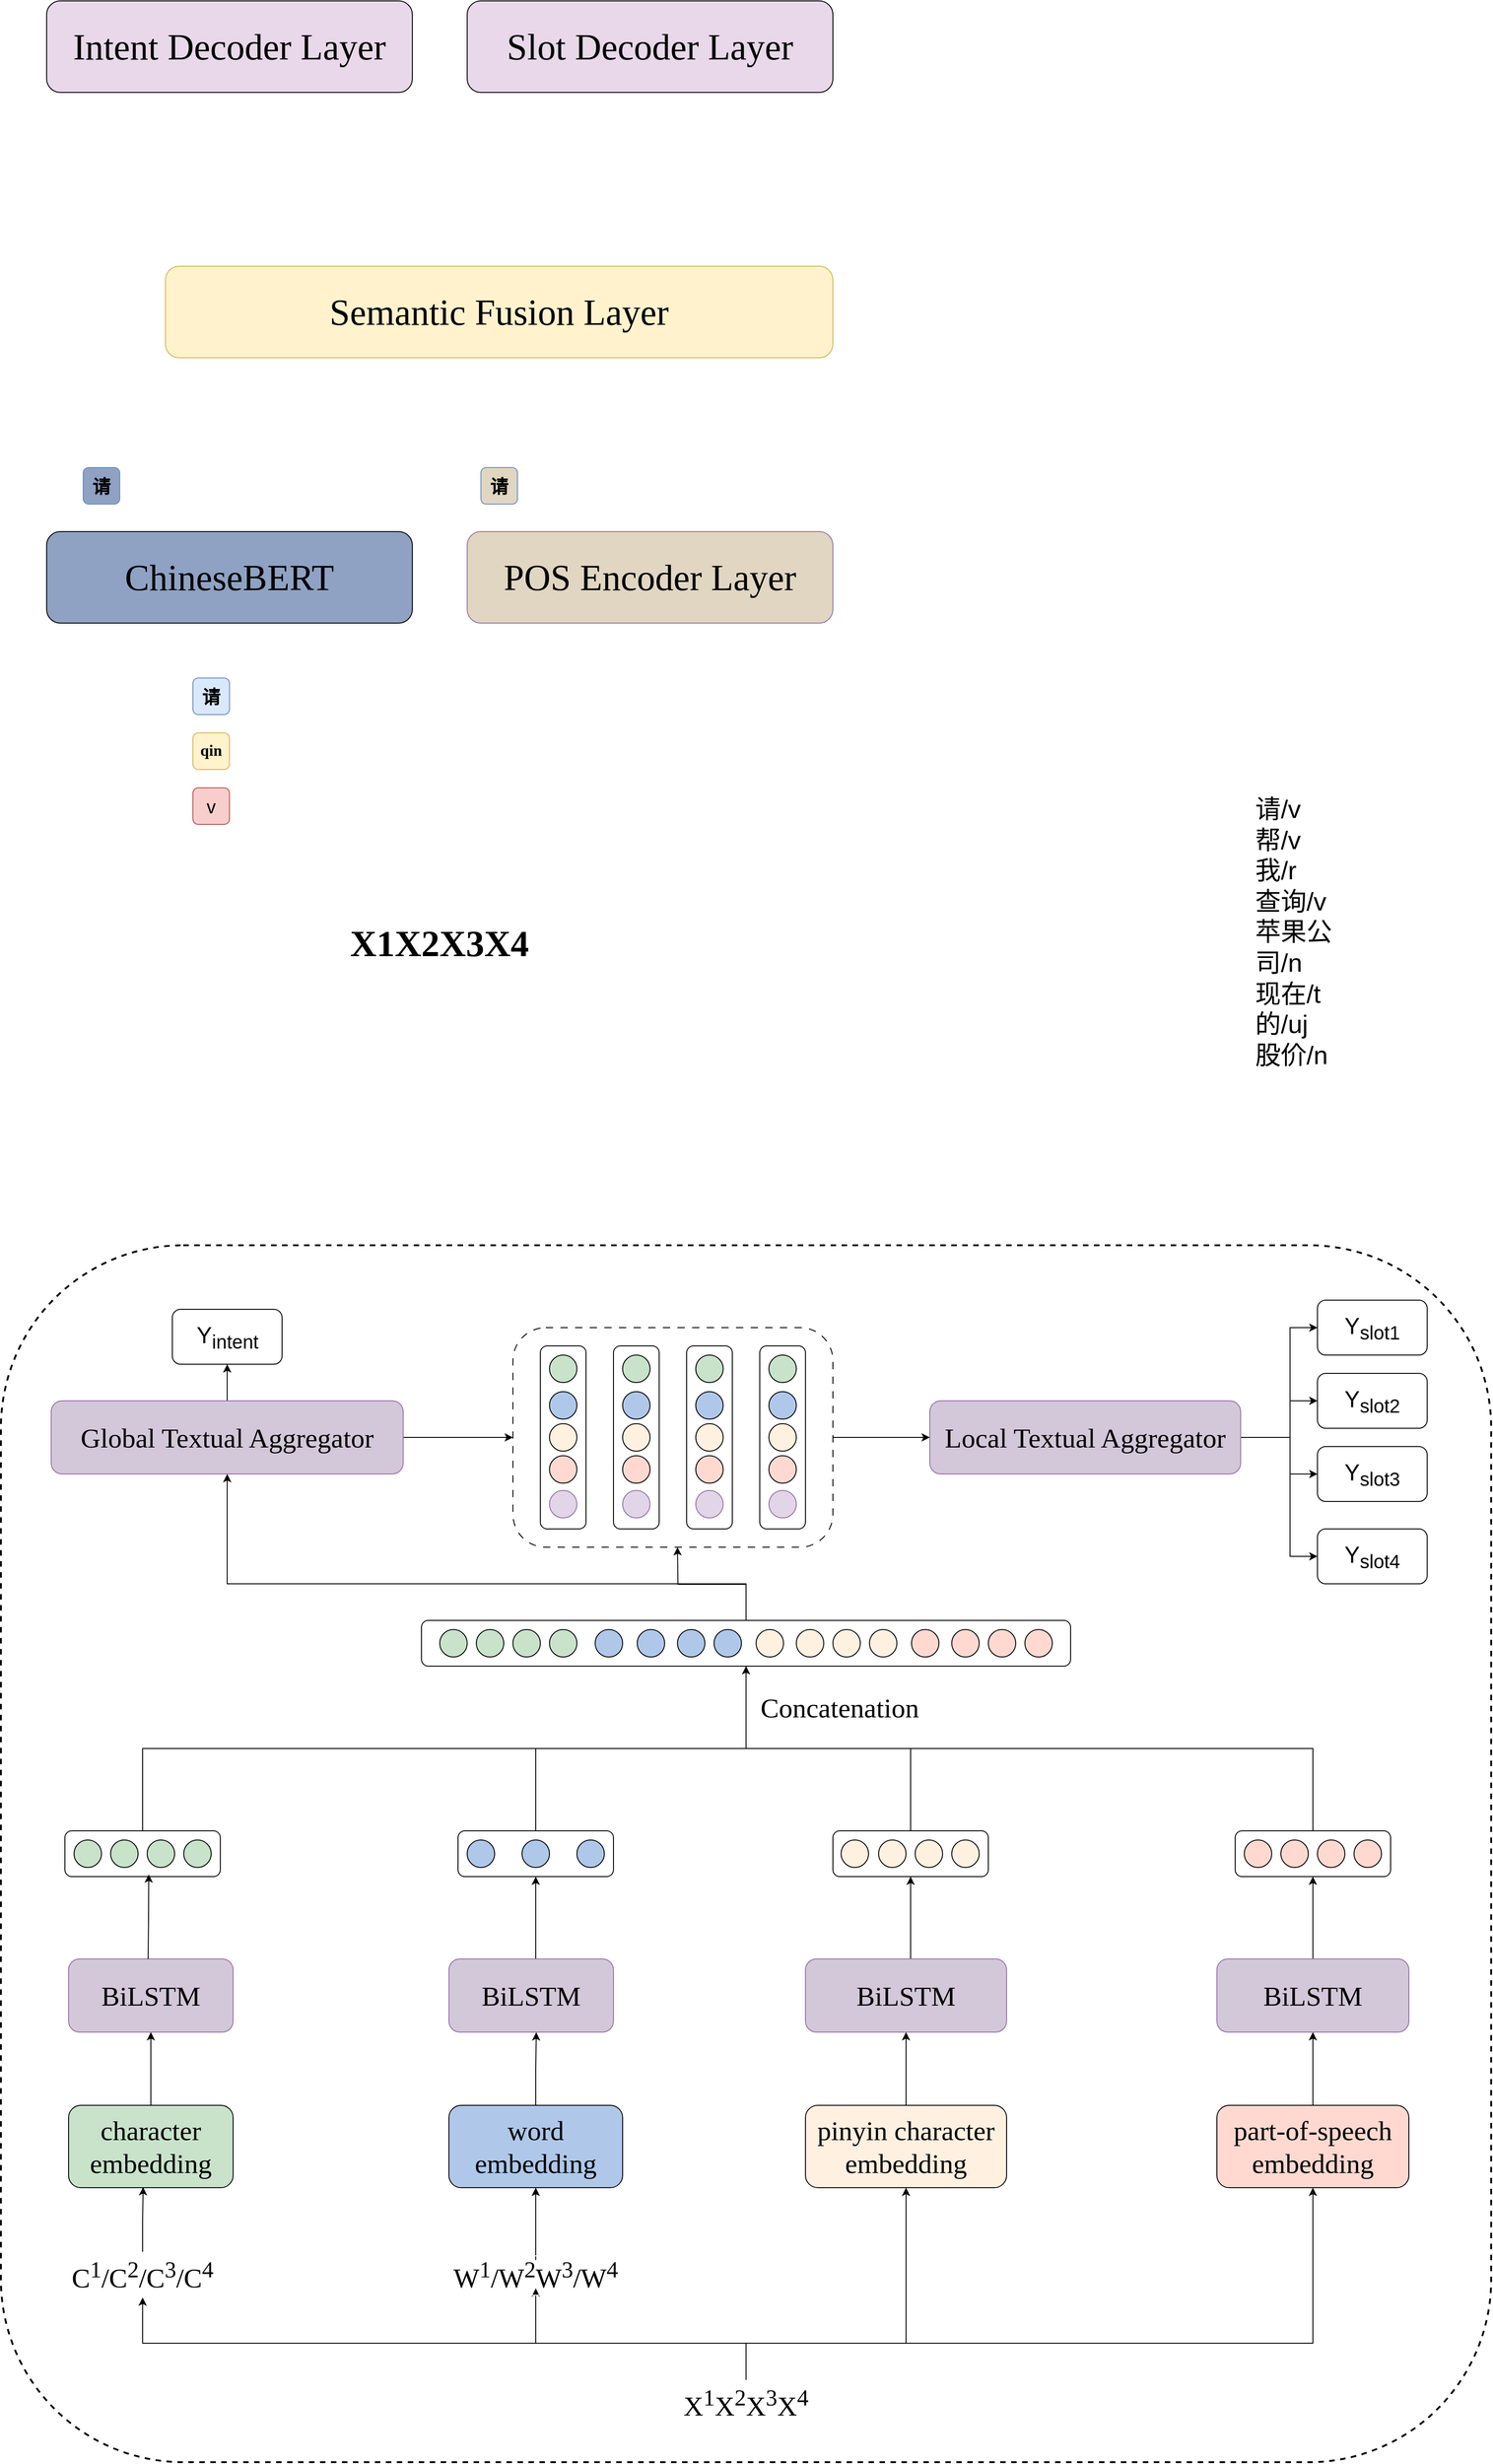 <mxfile version="24.7.10">
  <diagram name="第 1 页" id="et_9dHBUsUs_2zMKxzBQ">
    <mxGraphModel dx="3434" dy="1356" grid="1" gridSize="10" guides="1" tooltips="1" connect="1" arrows="1" fold="1" page="1" pageScale="1" pageWidth="827" pageHeight="1169" math="0" shadow="0">
      <root>
        <mxCell id="0" />
        <mxCell id="1" parent="0" />
        <mxCell id="p3LiCyYIhPTqzkSWPBXI-1" value="&lt;font style=&quot;font-size: 40px;&quot; face=&quot;Times New Roman&quot;&gt;ChineseBERT&lt;/font&gt;" style="rounded=1;whiteSpace=wrap;html=1;fillColor=#8FA2C3;strokeColor=default;gradientColor=none;" parent="1" vertex="1">
          <mxGeometry y="790" width="400" height="100" as="geometry" />
        </mxCell>
        <mxCell id="b2E3thXhPP_fgpnL_Cfy-1" value="X1X2X3X4" style="text;whiteSpace=wrap;fontFamily=等线;fontSize=40;fontStyle=1" vertex="1" parent="1">
          <mxGeometry x="330" y="1210" width="200" height="40" as="geometry" />
        </mxCell>
        <mxCell id="b2E3thXhPP_fgpnL_Cfy-3" value="&lt;font style=&quot;font-size: 40px;&quot; face=&quot;Times New Roman&quot;&gt;POS Encoder Layer&lt;/font&gt;" style="rounded=1;whiteSpace=wrap;html=1;fillColor=#E0D6C2;strokeColor=#9673a6;container=0;" vertex="1" parent="1">
          <mxGeometry x="460" y="790" width="400" height="100" as="geometry" />
        </mxCell>
        <mxCell id="b2E3thXhPP_fgpnL_Cfy-7" value="请/v&#xa;帮/v&#xa;我/r&#xa;查询/v&#xa;苹果公司/n&#xa;现在/t&#xa;的/uj&#xa;股价/n" style="text;whiteSpace=wrap;fontSize=28;" vertex="1" parent="1">
          <mxGeometry x="1320" y="1070" width="90" height="140" as="geometry" />
        </mxCell>
        <mxCell id="b2E3thXhPP_fgpnL_Cfy-9" value="&lt;font style=&quot;font-size: 40px;&quot; face=&quot;Times New Roman&quot;&gt;Semantic Fusion Layer&lt;/font&gt;" style="rounded=1;whiteSpace=wrap;html=1;fillColor=#fff2cc;strokeColor=#d6b656;" vertex="1" parent="1">
          <mxGeometry x="130" y="500" width="730" height="100" as="geometry" />
        </mxCell>
        <mxCell id="b2E3thXhPP_fgpnL_Cfy-10" value="" style="group" vertex="1" connectable="0" parent="1">
          <mxGeometry x="160" y="950" width="40" height="160" as="geometry" />
        </mxCell>
        <mxCell id="b2E3thXhPP_fgpnL_Cfy-4" value="&lt;span style=&quot;font-family: 等线; text-align: left;&quot;&gt;&lt;font style=&quot;font-size: 20px;&quot;&gt;请&lt;/font&gt;&lt;/span&gt;" style="rounded=1;whiteSpace=wrap;html=1;fillColor=#dae8fc;strokeColor=#6c8ebf;fontStyle=1;container=0;" vertex="1" parent="b2E3thXhPP_fgpnL_Cfy-10">
          <mxGeometry width="40" height="40" as="geometry" />
        </mxCell>
        <mxCell id="b2E3thXhPP_fgpnL_Cfy-5" value="&lt;span style=&quot;font-size: 17px; text-align: left;&quot;&gt;&lt;font face=&quot;Times New Roman&quot;&gt;qin&lt;/font&gt;&lt;/span&gt;" style="rounded=1;whiteSpace=wrap;html=1;fillColor=#fff2cc;strokeColor=#d6b656;fontStyle=1;container=0;" vertex="1" parent="b2E3thXhPP_fgpnL_Cfy-10">
          <mxGeometry y="60" width="40" height="40" as="geometry" />
        </mxCell>
        <mxCell id="b2E3thXhPP_fgpnL_Cfy-6" value="&lt;span style=&quot;font-weight: 400; text-align: left;&quot;&gt;&lt;font style=&quot;font-size: 20px;&quot;&gt;v&lt;/font&gt;&lt;/span&gt;" style="rounded=1;whiteSpace=wrap;html=1;fillColor=#f8cecc;strokeColor=#b85450;fontStyle=1;container=0;" vertex="1" parent="b2E3thXhPP_fgpnL_Cfy-10">
          <mxGeometry y="120" width="40" height="40" as="geometry" />
        </mxCell>
        <mxCell id="b2E3thXhPP_fgpnL_Cfy-12" value="&lt;font style=&quot;font-size: 40px;&quot; face=&quot;Times New Roman&quot;&gt;Intent Decoder Layer&lt;/font&gt;" style="rounded=1;whiteSpace=wrap;html=1;fillColor=#E8D8EA;strokeColor=default;" vertex="1" parent="1">
          <mxGeometry y="210" width="400" height="100" as="geometry" />
        </mxCell>
        <mxCell id="b2E3thXhPP_fgpnL_Cfy-13" value="&lt;font style=&quot;font-size: 40px;&quot; face=&quot;Times New Roman&quot;&gt;Slot Decoder Layer&lt;/font&gt;" style="rounded=1;whiteSpace=wrap;html=1;fillColor=#E8D8EA;strokeColor=default;" vertex="1" parent="1">
          <mxGeometry x="460" y="210" width="400" height="100" as="geometry" />
        </mxCell>
        <mxCell id="b2E3thXhPP_fgpnL_Cfy-18" value="&lt;span style=&quot;font-family: 等线; text-align: left;&quot;&gt;&lt;font style=&quot;font-size: 20px;&quot;&gt;请&lt;/font&gt;&lt;/span&gt;" style="rounded=1;whiteSpace=wrap;html=1;fillColor=#8FA2C3;strokeColor=#6c8ebf;fontStyle=1;container=0;" vertex="1" parent="1">
          <mxGeometry x="40" y="720" width="40" height="40" as="geometry" />
        </mxCell>
        <mxCell id="b2E3thXhPP_fgpnL_Cfy-19" value="&lt;span style=&quot;font-family: 等线; text-align: left;&quot;&gt;&lt;font style=&quot;font-size: 20px;&quot;&gt;请&lt;/font&gt;&lt;/span&gt;" style="rounded=1;whiteSpace=wrap;html=1;fillColor=#E0D6C2;strokeColor=#6c8ebf;fontStyle=1;container=0;" vertex="1" parent="1">
          <mxGeometry x="475" y="720" width="40" height="40" as="geometry" />
        </mxCell>
        <mxCell id="b2E3thXhPP_fgpnL_Cfy-20" value="" style="rounded=1;whiteSpace=wrap;html=1;fontFamily=Times New Roman;strokeWidth=2;dashed=1;" vertex="1" parent="1">
          <mxGeometry x="-50" y="1570" width="1630" height="1330" as="geometry" />
        </mxCell>
        <mxCell id="b2E3thXhPP_fgpnL_Cfy-21" style="edgeStyle=orthogonalEdgeStyle;rounded=0;orthogonalLoop=1;jettySize=auto;html=1;exitX=0.5;exitY=0;exitDx=0;exitDy=0;entryX=0.5;entryY=1;entryDx=0;entryDy=0;" edge="1" parent="1" source="b2E3thXhPP_fgpnL_Cfy-25" target="b2E3thXhPP_fgpnL_Cfy-33">
          <mxGeometry relative="1" as="geometry">
            <Array as="points">
              <mxPoint x="765" y="2770" />
              <mxPoint x="105" y="2770" />
            </Array>
          </mxGeometry>
        </mxCell>
        <mxCell id="b2E3thXhPP_fgpnL_Cfy-22" style="edgeStyle=orthogonalEdgeStyle;rounded=0;orthogonalLoop=1;jettySize=auto;html=1;exitX=0.5;exitY=0;exitDx=0;exitDy=0;entryX=0.5;entryY=1;entryDx=0;entryDy=0;" edge="1" parent="1" source="b2E3thXhPP_fgpnL_Cfy-25" target="b2E3thXhPP_fgpnL_Cfy-35">
          <mxGeometry relative="1" as="geometry">
            <Array as="points">
              <mxPoint x="765" y="2770" />
              <mxPoint x="535" y="2770" />
            </Array>
          </mxGeometry>
        </mxCell>
        <mxCell id="b2E3thXhPP_fgpnL_Cfy-23" style="edgeStyle=orthogonalEdgeStyle;rounded=0;orthogonalLoop=1;jettySize=auto;html=1;exitX=0.5;exitY=0;exitDx=0;exitDy=0;entryX=0.5;entryY=1;entryDx=0;entryDy=0;" edge="1" parent="1" source="b2E3thXhPP_fgpnL_Cfy-25" target="b2E3thXhPP_fgpnL_Cfy-30">
          <mxGeometry relative="1" as="geometry">
            <Array as="points">
              <mxPoint x="765" y="2770" />
              <mxPoint x="940" y="2770" />
            </Array>
          </mxGeometry>
        </mxCell>
        <mxCell id="b2E3thXhPP_fgpnL_Cfy-24" style="edgeStyle=orthogonalEdgeStyle;rounded=0;orthogonalLoop=1;jettySize=auto;html=1;exitX=0.5;exitY=0;exitDx=0;exitDy=0;entryX=0.5;entryY=1;entryDx=0;entryDy=0;" edge="1" parent="1" source="b2E3thXhPP_fgpnL_Cfy-25" target="b2E3thXhPP_fgpnL_Cfy-32">
          <mxGeometry relative="1" as="geometry">
            <Array as="points">
              <mxPoint x="765" y="2770" />
              <mxPoint x="1385" y="2770" />
            </Array>
          </mxGeometry>
        </mxCell>
        <mxCell id="b2E3thXhPP_fgpnL_Cfy-25" value="&lt;span style=&quot;font-size: 30px;&quot;&gt;&lt;font style=&quot;font-size: 30px;&quot; face=&quot;Times New Roman&quot;&gt;X&lt;sup&gt;1&lt;/sup&gt;X&lt;sup&gt;2&lt;/sup&gt;X&lt;sup&gt;3&lt;/sup&gt;X&lt;sup&gt;4&lt;/sup&gt;&lt;/font&gt;&lt;/span&gt;" style="rounded=0;whiteSpace=wrap;html=1;fontStyle=0;labelBorderColor=#FFFFFF;dashed=1;strokeColor=#FFFFFF;labelBackgroundColor=none;" vertex="1" parent="1">
          <mxGeometry x="670" y="2810" width="190" height="50" as="geometry" />
        </mxCell>
        <mxCell id="b2E3thXhPP_fgpnL_Cfy-26" value="&lt;font style=&quot;font-size: 30px;&quot;&gt;word embedding&lt;/font&gt;" style="rounded=1;whiteSpace=wrap;html=1;fillColor=#afc8ea;fontSize=20;fontFamily=Times New Roman;" vertex="1" parent="1">
          <mxGeometry x="440" y="2510" width="190" height="90" as="geometry" />
        </mxCell>
        <mxCell id="b2E3thXhPP_fgpnL_Cfy-27" style="edgeStyle=orthogonalEdgeStyle;rounded=0;orthogonalLoop=1;jettySize=auto;html=1;exitX=0.5;exitY=0;exitDx=0;exitDy=0;entryX=0.5;entryY=1;entryDx=0;entryDy=0;" edge="1" parent="1" source="b2E3thXhPP_fgpnL_Cfy-28" target="b2E3thXhPP_fgpnL_Cfy-36">
          <mxGeometry relative="1" as="geometry" />
        </mxCell>
        <mxCell id="b2E3thXhPP_fgpnL_Cfy-28" value="&lt;font style=&quot;font-size: 30px;&quot;&gt;character embedding&lt;/font&gt;" style="rounded=1;whiteSpace=wrap;html=1;fillColor=#c8e3ca;fontSize=20;fontFamily=Times New Roman;" vertex="1" parent="1">
          <mxGeometry x="24" y="2510" width="180" height="90" as="geometry" />
        </mxCell>
        <mxCell id="b2E3thXhPP_fgpnL_Cfy-29" style="edgeStyle=orthogonalEdgeStyle;rounded=0;orthogonalLoop=1;jettySize=auto;html=1;exitX=0.5;exitY=0;exitDx=0;exitDy=0;entryX=0.5;entryY=1;entryDx=0;entryDy=0;" edge="1" parent="1" source="b2E3thXhPP_fgpnL_Cfy-30" target="b2E3thXhPP_fgpnL_Cfy-40">
          <mxGeometry relative="1" as="geometry" />
        </mxCell>
        <mxCell id="b2E3thXhPP_fgpnL_Cfy-30" value="&lt;font face=&quot;Times New Roman&quot; style=&quot;font-size: 30px;&quot;&gt;pinyin character embedding&lt;/font&gt;" style="rounded=1;whiteSpace=wrap;html=1;fillColor=#fff0e0;fontSize=20;" vertex="1" parent="1">
          <mxGeometry x="830" y="2510" width="220" height="90" as="geometry" />
        </mxCell>
        <mxCell id="b2E3thXhPP_fgpnL_Cfy-31" style="edgeStyle=orthogonalEdgeStyle;rounded=0;orthogonalLoop=1;jettySize=auto;html=1;exitX=0.5;exitY=0;exitDx=0;exitDy=0;entryX=0.5;entryY=1;entryDx=0;entryDy=0;" edge="1" parent="1" source="b2E3thXhPP_fgpnL_Cfy-32" target="b2E3thXhPP_fgpnL_Cfy-42">
          <mxGeometry relative="1" as="geometry" />
        </mxCell>
        <mxCell id="b2E3thXhPP_fgpnL_Cfy-32" value="&lt;font face=&quot;Times New Roman&quot; style=&quot;font-size: 30px;&quot;&gt;part-of-speech embedding&lt;/font&gt;" style="rounded=1;whiteSpace=wrap;html=1;fillColor=#ffd9d0;fontSize=20;" vertex="1" parent="1">
          <mxGeometry x="1280" y="2510" width="210" height="90" as="geometry" />
        </mxCell>
        <mxCell id="b2E3thXhPP_fgpnL_Cfy-33" value="&lt;font style=&quot;font-size: 30px;&quot; face=&quot;Times New Roman&quot;&gt;C&lt;sup&gt;1&lt;/sup&gt;/C&lt;sup&gt;2&lt;/sup&gt;/C&lt;sup&gt;3&lt;/sup&gt;/C&lt;sup&gt;4&lt;/sup&gt;&lt;/font&gt;" style="rounded=0;whiteSpace=wrap;html=1;fontStyle=0;labelBorderColor=#FFFFFF;dashed=1;strokeColor=#FFFFFF;" vertex="1" parent="1">
          <mxGeometry x="10" y="2670" width="190" height="50" as="geometry" />
        </mxCell>
        <mxCell id="b2E3thXhPP_fgpnL_Cfy-34" style="edgeStyle=orthogonalEdgeStyle;rounded=0;orthogonalLoop=1;jettySize=auto;html=1;exitX=0.5;exitY=0;exitDx=0;exitDy=0;" edge="1" parent="1" source="b2E3thXhPP_fgpnL_Cfy-35" target="b2E3thXhPP_fgpnL_Cfy-26">
          <mxGeometry relative="1" as="geometry" />
        </mxCell>
        <mxCell id="b2E3thXhPP_fgpnL_Cfy-35" value="&lt;font face=&quot;Times New Roman&quot;&gt;&lt;span style=&quot;font-size: 30px;&quot;&gt;W&lt;sup&gt;1&lt;/sup&gt;/W&lt;sup&gt;2&lt;/sup&gt;W&lt;sup&gt;3&lt;/sup&gt;/W&lt;sup&gt;4&lt;/sup&gt;&lt;/span&gt;&lt;/font&gt;" style="rounded=0;whiteSpace=wrap;html=1;fontStyle=0;labelBorderColor=#FFFFFF;dashed=1;strokeColor=#FFFFFF;" vertex="1" parent="1">
          <mxGeometry x="440" y="2679" width="190" height="31" as="geometry" />
        </mxCell>
        <mxCell id="b2E3thXhPP_fgpnL_Cfy-36" value="&lt;font style=&quot;font-size: 30px;&quot; face=&quot;Times New Roman&quot;&gt;BiLSTM&lt;/font&gt;" style="rounded=1;whiteSpace=wrap;html=1;fillColor=#D3C8D9;strokeColor=#9673a6;" vertex="1" parent="1">
          <mxGeometry x="24" y="2350" width="180" height="80" as="geometry" />
        </mxCell>
        <mxCell id="b2E3thXhPP_fgpnL_Cfy-37" style="edgeStyle=orthogonalEdgeStyle;rounded=0;orthogonalLoop=1;jettySize=auto;html=1;exitX=0.5;exitY=0;exitDx=0;exitDy=0;" edge="1" parent="1" source="b2E3thXhPP_fgpnL_Cfy-38" target="b2E3thXhPP_fgpnL_Cfy-49">
          <mxGeometry relative="1" as="geometry">
            <Array as="points">
              <mxPoint x="535" y="2350" />
            </Array>
          </mxGeometry>
        </mxCell>
        <mxCell id="b2E3thXhPP_fgpnL_Cfy-38" value="&lt;font style=&quot;font-size: 30px;&quot; face=&quot;Times New Roman&quot;&gt;BiLSTM&lt;/font&gt;" style="rounded=1;whiteSpace=wrap;html=1;fillColor=#D3C8D9;strokeColor=#9673a6;" vertex="1" parent="1">
          <mxGeometry x="440" y="2350" width="180" height="80" as="geometry" />
        </mxCell>
        <mxCell id="b2E3thXhPP_fgpnL_Cfy-39" style="edgeStyle=orthogonalEdgeStyle;rounded=0;orthogonalLoop=1;jettySize=auto;html=1;exitX=0.5;exitY=0;exitDx=0;exitDy=0;entryX=0.5;entryY=1;entryDx=0;entryDy=0;" edge="1" parent="1" source="b2E3thXhPP_fgpnL_Cfy-40" target="b2E3thXhPP_fgpnL_Cfy-54">
          <mxGeometry relative="1" as="geometry">
            <Array as="points">
              <mxPoint x="945" y="2350" />
            </Array>
          </mxGeometry>
        </mxCell>
        <mxCell id="b2E3thXhPP_fgpnL_Cfy-40" value="&lt;font style=&quot;font-size: 30px;&quot; face=&quot;Times New Roman&quot;&gt;BiLSTM&lt;/font&gt;" style="rounded=1;whiteSpace=wrap;html=1;fillColor=#D3C8D9;strokeColor=#9673a6;" vertex="1" parent="1">
          <mxGeometry x="830" y="2350" width="220" height="80" as="geometry" />
        </mxCell>
        <mxCell id="b2E3thXhPP_fgpnL_Cfy-41" style="edgeStyle=orthogonalEdgeStyle;rounded=0;orthogonalLoop=1;jettySize=auto;html=1;exitX=0.5;exitY=0;exitDx=0;exitDy=0;entryX=0.5;entryY=1;entryDx=0;entryDy=0;" edge="1" parent="1" source="b2E3thXhPP_fgpnL_Cfy-42" target="b2E3thXhPP_fgpnL_Cfy-60">
          <mxGeometry relative="1" as="geometry" />
        </mxCell>
        <mxCell id="b2E3thXhPP_fgpnL_Cfy-42" value="&lt;font style=&quot;font-size: 30px;&quot; face=&quot;Times New Roman&quot;&gt;BiLSTM&lt;/font&gt;" style="rounded=1;whiteSpace=wrap;html=1;fillColor=#D3C8D9;strokeColor=#9673a6;" vertex="1" parent="1">
          <mxGeometry x="1280" y="2350" width="210" height="80" as="geometry" />
        </mxCell>
        <mxCell id="b2E3thXhPP_fgpnL_Cfy-43" value="" style="rounded=1;whiteSpace=wrap;html=1;" vertex="1" parent="1">
          <mxGeometry x="20" y="2210" width="170" height="50" as="geometry" />
        </mxCell>
        <mxCell id="b2E3thXhPP_fgpnL_Cfy-44" value="" style="ellipse;whiteSpace=wrap;html=1;aspect=fixed;fillColor=#c8e3ca;" vertex="1" parent="1">
          <mxGeometry x="30" y="2220" width="30" height="30" as="geometry" />
        </mxCell>
        <mxCell id="b2E3thXhPP_fgpnL_Cfy-45" value="" style="ellipse;whiteSpace=wrap;html=1;aspect=fixed;fillColor=#c8e3ca;" vertex="1" parent="1">
          <mxGeometry x="70" y="2220" width="30" height="30" as="geometry" />
        </mxCell>
        <mxCell id="b2E3thXhPP_fgpnL_Cfy-46" value="" style="ellipse;whiteSpace=wrap;html=1;aspect=fixed;fillColor=#c8e3ca;" vertex="1" parent="1">
          <mxGeometry x="150" y="2220" width="30" height="30" as="geometry" />
        </mxCell>
        <mxCell id="b2E3thXhPP_fgpnL_Cfy-47" value="" style="ellipse;whiteSpace=wrap;html=1;aspect=fixed;fillColor=#c8e3ca;" vertex="1" parent="1">
          <mxGeometry x="110" y="2220" width="30" height="30" as="geometry" />
        </mxCell>
        <mxCell id="b2E3thXhPP_fgpnL_Cfy-48" style="edgeStyle=orthogonalEdgeStyle;rounded=0;orthogonalLoop=1;jettySize=auto;html=1;exitX=0.5;exitY=0;exitDx=0;exitDy=0;entryX=0.5;entryY=1;entryDx=0;entryDy=0;" edge="1" parent="1" source="b2E3thXhPP_fgpnL_Cfy-49" target="b2E3thXhPP_fgpnL_Cfy-112">
          <mxGeometry relative="1" as="geometry" />
        </mxCell>
        <mxCell id="b2E3thXhPP_fgpnL_Cfy-49" value="" style="rounded=1;whiteSpace=wrap;html=1;" vertex="1" parent="1">
          <mxGeometry x="450" y="2210" width="170" height="50" as="geometry" />
        </mxCell>
        <mxCell id="b2E3thXhPP_fgpnL_Cfy-50" value="" style="ellipse;whiteSpace=wrap;html=1;aspect=fixed;fillColor=#afc8ea;" vertex="1" parent="1">
          <mxGeometry x="460" y="2220" width="30" height="30" as="geometry" />
        </mxCell>
        <mxCell id="b2E3thXhPP_fgpnL_Cfy-51" value="" style="ellipse;whiteSpace=wrap;html=1;aspect=fixed;fillColor=#afc8ea;" vertex="1" parent="1">
          <mxGeometry x="520" y="2220" width="30" height="30" as="geometry" />
        </mxCell>
        <mxCell id="b2E3thXhPP_fgpnL_Cfy-52" value="" style="ellipse;whiteSpace=wrap;html=1;aspect=fixed;fillColor=#afc8ea;" vertex="1" parent="1">
          <mxGeometry x="580" y="2220" width="30" height="30" as="geometry" />
        </mxCell>
        <mxCell id="b2E3thXhPP_fgpnL_Cfy-53" style="edgeStyle=orthogonalEdgeStyle;rounded=0;orthogonalLoop=1;jettySize=auto;html=1;exitX=0.5;exitY=0;exitDx=0;exitDy=0;endArrow=none;endFill=0;entryX=0.5;entryY=1;entryDx=0;entryDy=0;" edge="1" parent="1" source="b2E3thXhPP_fgpnL_Cfy-54" target="b2E3thXhPP_fgpnL_Cfy-112">
          <mxGeometry relative="1" as="geometry">
            <mxPoint x="690" y="2000" as="targetPoint" />
          </mxGeometry>
        </mxCell>
        <mxCell id="b2E3thXhPP_fgpnL_Cfy-54" value="" style="rounded=1;whiteSpace=wrap;html=1;" vertex="1" parent="1">
          <mxGeometry x="860" y="2210" width="170" height="50" as="geometry" />
        </mxCell>
        <mxCell id="b2E3thXhPP_fgpnL_Cfy-55" value="" style="ellipse;whiteSpace=wrap;html=1;aspect=fixed;fillColor=#fef1e0;" vertex="1" parent="1">
          <mxGeometry x="869" y="2220" width="30" height="30" as="geometry" />
        </mxCell>
        <mxCell id="b2E3thXhPP_fgpnL_Cfy-56" value="" style="ellipse;whiteSpace=wrap;html=1;aspect=fixed;fillColor=#fef1e0;" vertex="1" parent="1">
          <mxGeometry x="910" y="2220" width="30" height="30" as="geometry" />
        </mxCell>
        <mxCell id="b2E3thXhPP_fgpnL_Cfy-57" value="" style="ellipse;whiteSpace=wrap;html=1;aspect=fixed;fillColor=#fef1e0;" vertex="1" parent="1">
          <mxGeometry x="990" y="2220" width="30" height="30" as="geometry" />
        </mxCell>
        <mxCell id="b2E3thXhPP_fgpnL_Cfy-58" value="" style="ellipse;whiteSpace=wrap;html=1;aspect=fixed;fillColor=#fef1e0;" vertex="1" parent="1">
          <mxGeometry x="950" y="2220" width="30" height="30" as="geometry" />
        </mxCell>
        <mxCell id="b2E3thXhPP_fgpnL_Cfy-59" style="edgeStyle=orthogonalEdgeStyle;rounded=0;orthogonalLoop=1;jettySize=auto;html=1;exitX=0.5;exitY=0;exitDx=0;exitDy=0;endArrow=none;endFill=0;entryX=0.5;entryY=1;entryDx=0;entryDy=0;" edge="1" parent="1" source="b2E3thXhPP_fgpnL_Cfy-60" target="b2E3thXhPP_fgpnL_Cfy-112">
          <mxGeometry relative="1" as="geometry">
            <mxPoint x="690" y="2000" as="targetPoint" />
          </mxGeometry>
        </mxCell>
        <mxCell id="b2E3thXhPP_fgpnL_Cfy-60" value="" style="rounded=1;whiteSpace=wrap;html=1;" vertex="1" parent="1">
          <mxGeometry x="1300" y="2210" width="170" height="50" as="geometry" />
        </mxCell>
        <mxCell id="b2E3thXhPP_fgpnL_Cfy-61" value="" style="ellipse;whiteSpace=wrap;html=1;aspect=fixed;fillColor=#ffd9d0;" vertex="1" parent="1">
          <mxGeometry x="1310" y="2220" width="30" height="30" as="geometry" />
        </mxCell>
        <mxCell id="b2E3thXhPP_fgpnL_Cfy-62" value="" style="ellipse;whiteSpace=wrap;html=1;aspect=fixed;fillColor=#ffd9d0;" vertex="1" parent="1">
          <mxGeometry x="1350" y="2220" width="30" height="30" as="geometry" />
        </mxCell>
        <mxCell id="b2E3thXhPP_fgpnL_Cfy-63" value="" style="ellipse;whiteSpace=wrap;html=1;aspect=fixed;fillColor=#ffd9d0;" vertex="1" parent="1">
          <mxGeometry x="1430" y="2220" width="30" height="30" as="geometry" />
        </mxCell>
        <mxCell id="b2E3thXhPP_fgpnL_Cfy-64" value="" style="ellipse;whiteSpace=wrap;html=1;aspect=fixed;fillColor=#ffd9d0;" vertex="1" parent="1">
          <mxGeometry x="1390" y="2220" width="30" height="30" as="geometry" />
        </mxCell>
        <mxCell id="b2E3thXhPP_fgpnL_Cfy-65" value="&lt;span style=&quot;background-color: initial;&quot;&gt;&lt;font face=&quot;Times New Roman&quot; style=&quot;font-size: 30px;&quot;&gt;Concatenation&lt;/font&gt;&lt;/span&gt;" style="text;html=1;align=center;verticalAlign=middle;resizable=0;points=[];autosize=1;strokeColor=none;fillColor=none;" vertex="1" parent="1">
          <mxGeometry x="767" y="2050" width="200" height="50" as="geometry" />
        </mxCell>
        <mxCell id="b2E3thXhPP_fgpnL_Cfy-66" style="edgeStyle=orthogonalEdgeStyle;rounded=0;orthogonalLoop=1;jettySize=auto;html=1;exitX=0.5;exitY=0;exitDx=0;exitDy=0;entryX=0.5;entryY=1;entryDx=0;entryDy=0;" edge="1" parent="1" source="b2E3thXhPP_fgpnL_Cfy-68" target="b2E3thXhPP_fgpnL_Cfy-74">
          <mxGeometry relative="1" as="geometry" />
        </mxCell>
        <mxCell id="b2E3thXhPP_fgpnL_Cfy-67" style="edgeStyle=orthogonalEdgeStyle;rounded=0;orthogonalLoop=1;jettySize=auto;html=1;exitX=1;exitY=0.5;exitDx=0;exitDy=0;" edge="1" parent="1" source="b2E3thXhPP_fgpnL_Cfy-68" target="b2E3thXhPP_fgpnL_Cfy-76">
          <mxGeometry relative="1" as="geometry" />
        </mxCell>
        <mxCell id="b2E3thXhPP_fgpnL_Cfy-68" value="&lt;font style=&quot;font-size: 30px;&quot; face=&quot;Times New Roman&quot;&gt;Global Textual Aggregator&lt;/font&gt;" style="rounded=1;whiteSpace=wrap;html=1;fillColor=#D3C8D9;strokeColor=#9673a6;" vertex="1" parent="1">
          <mxGeometry x="5" y="1740" width="385" height="80" as="geometry" />
        </mxCell>
        <mxCell id="b2E3thXhPP_fgpnL_Cfy-69" style="edgeStyle=orthogonalEdgeStyle;rounded=0;orthogonalLoop=1;jettySize=auto;html=1;exitX=1;exitY=0.5;exitDx=0;exitDy=0;entryX=0;entryY=0.5;entryDx=0;entryDy=0;" edge="1" parent="1" source="b2E3thXhPP_fgpnL_Cfy-73" target="b2E3thXhPP_fgpnL_Cfy-106">
          <mxGeometry relative="1" as="geometry">
            <Array as="points">
              <mxPoint x="1340" y="1780" />
              <mxPoint x="1360" y="1780" />
              <mxPoint x="1360" y="1700" />
            </Array>
          </mxGeometry>
        </mxCell>
        <mxCell id="b2E3thXhPP_fgpnL_Cfy-70" style="edgeStyle=orthogonalEdgeStyle;rounded=0;orthogonalLoop=1;jettySize=auto;html=1;exitX=1;exitY=0.5;exitDx=0;exitDy=0;entryX=0;entryY=0.5;entryDx=0;entryDy=0;" edge="1" parent="1" source="b2E3thXhPP_fgpnL_Cfy-73" target="b2E3thXhPP_fgpnL_Cfy-107">
          <mxGeometry relative="1" as="geometry">
            <Array as="points">
              <mxPoint x="1340" y="1780" />
              <mxPoint x="1360" y="1780" />
              <mxPoint x="1360" y="1780" />
            </Array>
          </mxGeometry>
        </mxCell>
        <mxCell id="b2E3thXhPP_fgpnL_Cfy-71" style="edgeStyle=orthogonalEdgeStyle;rounded=0;orthogonalLoop=1;jettySize=auto;html=1;exitX=1;exitY=0.5;exitDx=0;exitDy=0;entryX=0;entryY=0.5;entryDx=0;entryDy=0;" edge="1" parent="1" source="b2E3thXhPP_fgpnL_Cfy-73" target="b2E3thXhPP_fgpnL_Cfy-108">
          <mxGeometry relative="1" as="geometry">
            <Array as="points">
              <mxPoint x="1340" y="1780" />
              <mxPoint x="1360" y="1780" />
              <mxPoint x="1360" y="1860" />
            </Array>
          </mxGeometry>
        </mxCell>
        <mxCell id="b2E3thXhPP_fgpnL_Cfy-72" style="edgeStyle=orthogonalEdgeStyle;rounded=0;orthogonalLoop=1;jettySize=auto;html=1;exitX=1;exitY=0.5;exitDx=0;exitDy=0;entryX=0;entryY=0.5;entryDx=0;entryDy=0;" edge="1" parent="1" source="b2E3thXhPP_fgpnL_Cfy-73" target="b2E3thXhPP_fgpnL_Cfy-109">
          <mxGeometry relative="1" as="geometry">
            <Array as="points">
              <mxPoint x="1340" y="1780" />
              <mxPoint x="1360" y="1780" />
              <mxPoint x="1360" y="1950" />
            </Array>
          </mxGeometry>
        </mxCell>
        <mxCell id="b2E3thXhPP_fgpnL_Cfy-73" value="&lt;font style=&quot;font-size: 30px;&quot; face=&quot;Times New Roman&quot;&gt;Local Textual Aggregator&lt;/font&gt;" style="rounded=1;whiteSpace=wrap;html=1;fillColor=#D3C8D9;strokeColor=#9673a6;" vertex="1" parent="1">
          <mxGeometry x="966" y="1740" width="340" height="80" as="geometry" />
        </mxCell>
        <mxCell id="b2E3thXhPP_fgpnL_Cfy-74" value="&lt;font style=&quot;font-size: 25px;&quot;&gt;Y&lt;sub&gt;intent&lt;/sub&gt;&lt;/font&gt;" style="rounded=1;whiteSpace=wrap;html=1;" vertex="1" parent="1">
          <mxGeometry x="137.5" y="1640" width="120" height="60" as="geometry" />
        </mxCell>
        <mxCell id="b2E3thXhPP_fgpnL_Cfy-75" value="" style="group" vertex="1" connectable="0" parent="1">
          <mxGeometry x="510" y="1660" width="350" height="240" as="geometry" />
        </mxCell>
        <mxCell id="b2E3thXhPP_fgpnL_Cfy-76" value="" style="rounded=1;whiteSpace=wrap;html=1;dashed=1;dashPattern=8 8;" vertex="1" parent="b2E3thXhPP_fgpnL_Cfy-75">
          <mxGeometry width="350" height="240" as="geometry" />
        </mxCell>
        <mxCell id="b2E3thXhPP_fgpnL_Cfy-77" value="" style="group" vertex="1" connectable="0" parent="b2E3thXhPP_fgpnL_Cfy-75">
          <mxGeometry x="30" y="20" width="280" height="200" as="geometry" />
        </mxCell>
        <mxCell id="b2E3thXhPP_fgpnL_Cfy-78" value="" style="group" vertex="1" connectable="0" parent="b2E3thXhPP_fgpnL_Cfy-77">
          <mxGeometry x="240" width="50" height="200" as="geometry" />
        </mxCell>
        <mxCell id="b2E3thXhPP_fgpnL_Cfy-79" value="" style="rounded=1;whiteSpace=wrap;html=1;direction=south;container=0;" vertex="1" parent="b2E3thXhPP_fgpnL_Cfy-78">
          <mxGeometry width="50" height="200" as="geometry" />
        </mxCell>
        <mxCell id="b2E3thXhPP_fgpnL_Cfy-80" value="" style="ellipse;whiteSpace=wrap;html=1;aspect=fixed;fillColor=#afc8ea;direction=south;container=0;" vertex="1" parent="b2E3thXhPP_fgpnL_Cfy-78">
          <mxGeometry x="10" y="50" width="30" height="30" as="geometry" />
        </mxCell>
        <mxCell id="b2E3thXhPP_fgpnL_Cfy-81" value="" style="ellipse;whiteSpace=wrap;html=1;aspect=fixed;fillColor=#fef1e0;direction=south;container=0;" vertex="1" parent="b2E3thXhPP_fgpnL_Cfy-78">
          <mxGeometry x="10" y="85" width="30" height="30" as="geometry" />
        </mxCell>
        <mxCell id="b2E3thXhPP_fgpnL_Cfy-82" value="" style="ellipse;whiteSpace=wrap;html=1;aspect=fixed;fillColor=#ffd9d0;direction=south;container=0;" vertex="1" parent="b2E3thXhPP_fgpnL_Cfy-78">
          <mxGeometry x="10" y="120" width="30" height="30" as="geometry" />
        </mxCell>
        <mxCell id="b2E3thXhPP_fgpnL_Cfy-83" value="" style="ellipse;whiteSpace=wrap;html=1;aspect=fixed;fillColor=#c8e3ca;direction=south;container=0;" vertex="1" parent="b2E3thXhPP_fgpnL_Cfy-78">
          <mxGeometry x="10" y="10" width="30" height="30" as="geometry" />
        </mxCell>
        <mxCell id="b2E3thXhPP_fgpnL_Cfy-84" value="" style="ellipse;whiteSpace=wrap;html=1;aspect=fixed;fillColor=#e1d5e7;strokeColor=#9673a6;container=0;" vertex="1" parent="b2E3thXhPP_fgpnL_Cfy-78">
          <mxGeometry x="10" y="158" width="30" height="30" as="geometry" />
        </mxCell>
        <mxCell id="b2E3thXhPP_fgpnL_Cfy-85" value="" style="group" vertex="1" connectable="0" parent="b2E3thXhPP_fgpnL_Cfy-77">
          <mxGeometry width="50" height="200" as="geometry" />
        </mxCell>
        <mxCell id="b2E3thXhPP_fgpnL_Cfy-86" value="" style="rounded=1;whiteSpace=wrap;html=1;direction=south;container=0;" vertex="1" parent="b2E3thXhPP_fgpnL_Cfy-85">
          <mxGeometry width="50" height="200" as="geometry" />
        </mxCell>
        <mxCell id="b2E3thXhPP_fgpnL_Cfy-87" value="" style="ellipse;whiteSpace=wrap;html=1;aspect=fixed;fillColor=#afc8ea;direction=south;container=0;" vertex="1" parent="b2E3thXhPP_fgpnL_Cfy-85">
          <mxGeometry x="10" y="50" width="30" height="30" as="geometry" />
        </mxCell>
        <mxCell id="b2E3thXhPP_fgpnL_Cfy-88" value="" style="ellipse;whiteSpace=wrap;html=1;aspect=fixed;fillColor=#fef1e0;direction=south;container=0;" vertex="1" parent="b2E3thXhPP_fgpnL_Cfy-85">
          <mxGeometry x="10" y="85" width="30" height="30" as="geometry" />
        </mxCell>
        <mxCell id="b2E3thXhPP_fgpnL_Cfy-89" value="" style="ellipse;whiteSpace=wrap;html=1;aspect=fixed;fillColor=#ffd9d0;direction=south;container=0;" vertex="1" parent="b2E3thXhPP_fgpnL_Cfy-85">
          <mxGeometry x="10" y="120" width="30" height="30" as="geometry" />
        </mxCell>
        <mxCell id="b2E3thXhPP_fgpnL_Cfy-90" value="" style="ellipse;whiteSpace=wrap;html=1;aspect=fixed;fillColor=#c8e3ca;direction=south;container=0;" vertex="1" parent="b2E3thXhPP_fgpnL_Cfy-85">
          <mxGeometry x="10" y="10" width="30" height="30" as="geometry" />
        </mxCell>
        <mxCell id="b2E3thXhPP_fgpnL_Cfy-91" value="" style="ellipse;whiteSpace=wrap;html=1;aspect=fixed;fillColor=#e1d5e7;strokeColor=#9673a6;container=0;" vertex="1" parent="b2E3thXhPP_fgpnL_Cfy-85">
          <mxGeometry x="10" y="158" width="30" height="30" as="geometry" />
        </mxCell>
        <mxCell id="b2E3thXhPP_fgpnL_Cfy-92" value="" style="group" vertex="1" connectable="0" parent="b2E3thXhPP_fgpnL_Cfy-77">
          <mxGeometry x="80" width="50" height="200" as="geometry" />
        </mxCell>
        <mxCell id="b2E3thXhPP_fgpnL_Cfy-93" value="" style="rounded=1;whiteSpace=wrap;html=1;direction=south;container=0;" vertex="1" parent="b2E3thXhPP_fgpnL_Cfy-92">
          <mxGeometry width="50" height="200" as="geometry" />
        </mxCell>
        <mxCell id="b2E3thXhPP_fgpnL_Cfy-94" value="" style="ellipse;whiteSpace=wrap;html=1;aspect=fixed;fillColor=#afc8ea;direction=south;container=0;" vertex="1" parent="b2E3thXhPP_fgpnL_Cfy-92">
          <mxGeometry x="10" y="50" width="30" height="30" as="geometry" />
        </mxCell>
        <mxCell id="b2E3thXhPP_fgpnL_Cfy-95" value="" style="ellipse;whiteSpace=wrap;html=1;aspect=fixed;fillColor=#fef1e0;direction=south;container=0;" vertex="1" parent="b2E3thXhPP_fgpnL_Cfy-92">
          <mxGeometry x="10" y="85" width="30" height="30" as="geometry" />
        </mxCell>
        <mxCell id="b2E3thXhPP_fgpnL_Cfy-96" value="" style="ellipse;whiteSpace=wrap;html=1;aspect=fixed;fillColor=#ffd9d0;direction=south;container=0;" vertex="1" parent="b2E3thXhPP_fgpnL_Cfy-92">
          <mxGeometry x="10" y="120" width="30" height="30" as="geometry" />
        </mxCell>
        <mxCell id="b2E3thXhPP_fgpnL_Cfy-97" value="" style="ellipse;whiteSpace=wrap;html=1;aspect=fixed;fillColor=#c8e3ca;direction=south;container=0;" vertex="1" parent="b2E3thXhPP_fgpnL_Cfy-92">
          <mxGeometry x="10" y="10" width="30" height="30" as="geometry" />
        </mxCell>
        <mxCell id="b2E3thXhPP_fgpnL_Cfy-98" value="" style="ellipse;whiteSpace=wrap;html=1;aspect=fixed;fillColor=#e1d5e7;strokeColor=#9673a6;container=0;" vertex="1" parent="b2E3thXhPP_fgpnL_Cfy-92">
          <mxGeometry x="10" y="158" width="30" height="30" as="geometry" />
        </mxCell>
        <mxCell id="b2E3thXhPP_fgpnL_Cfy-99" value="" style="group" vertex="1" connectable="0" parent="b2E3thXhPP_fgpnL_Cfy-77">
          <mxGeometry x="160" width="50" height="200" as="geometry" />
        </mxCell>
        <mxCell id="b2E3thXhPP_fgpnL_Cfy-100" value="" style="rounded=1;whiteSpace=wrap;html=1;direction=south;container=0;" vertex="1" parent="b2E3thXhPP_fgpnL_Cfy-99">
          <mxGeometry width="50" height="200" as="geometry" />
        </mxCell>
        <mxCell id="b2E3thXhPP_fgpnL_Cfy-101" value="" style="ellipse;whiteSpace=wrap;html=1;aspect=fixed;fillColor=#afc8ea;direction=south;container=0;" vertex="1" parent="b2E3thXhPP_fgpnL_Cfy-99">
          <mxGeometry x="10" y="50" width="30" height="30" as="geometry" />
        </mxCell>
        <mxCell id="b2E3thXhPP_fgpnL_Cfy-102" value="" style="ellipse;whiteSpace=wrap;html=1;aspect=fixed;fillColor=#fef1e0;direction=south;container=0;" vertex="1" parent="b2E3thXhPP_fgpnL_Cfy-99">
          <mxGeometry x="10" y="85" width="30" height="30" as="geometry" />
        </mxCell>
        <mxCell id="b2E3thXhPP_fgpnL_Cfy-103" value="" style="ellipse;whiteSpace=wrap;html=1;aspect=fixed;fillColor=#ffd9d0;direction=south;container=0;" vertex="1" parent="b2E3thXhPP_fgpnL_Cfy-99">
          <mxGeometry x="10" y="120" width="30" height="30" as="geometry" />
        </mxCell>
        <mxCell id="b2E3thXhPP_fgpnL_Cfy-104" value="" style="ellipse;whiteSpace=wrap;html=1;aspect=fixed;fillColor=#c8e3ca;direction=south;container=0;" vertex="1" parent="b2E3thXhPP_fgpnL_Cfy-99">
          <mxGeometry x="10" y="10" width="30" height="30" as="geometry" />
        </mxCell>
        <mxCell id="b2E3thXhPP_fgpnL_Cfy-105" value="" style="ellipse;whiteSpace=wrap;html=1;aspect=fixed;fillColor=#e1d5e7;strokeColor=#9673a6;container=0;" vertex="1" parent="b2E3thXhPP_fgpnL_Cfy-99">
          <mxGeometry x="10" y="158" width="30" height="30" as="geometry" />
        </mxCell>
        <mxCell id="b2E3thXhPP_fgpnL_Cfy-106" value="&lt;font style=&quot;font-size: 25px;&quot;&gt;Y&lt;sub&gt;slot1&lt;/sub&gt;&lt;/font&gt;" style="rounded=1;whiteSpace=wrap;html=1;" vertex="1" parent="1">
          <mxGeometry x="1390" y="1630" width="120" height="60" as="geometry" />
        </mxCell>
        <mxCell id="b2E3thXhPP_fgpnL_Cfy-107" value="&lt;font style=&quot;font-size: 25px;&quot;&gt;Y&lt;sub&gt;slot2&lt;/sub&gt;&lt;/font&gt;" style="rounded=1;whiteSpace=wrap;html=1;" vertex="1" parent="1">
          <mxGeometry x="1390" y="1710" width="120" height="60" as="geometry" />
        </mxCell>
        <mxCell id="b2E3thXhPP_fgpnL_Cfy-108" value="&lt;font style=&quot;font-size: 25px;&quot;&gt;Y&lt;sub&gt;slot3&lt;/sub&gt;&lt;/font&gt;" style="rounded=1;whiteSpace=wrap;html=1;" vertex="1" parent="1">
          <mxGeometry x="1390" y="1790" width="120" height="60" as="geometry" />
        </mxCell>
        <mxCell id="b2E3thXhPP_fgpnL_Cfy-109" value="&lt;font style=&quot;font-size: 25px;&quot;&gt;Y&lt;sub&gt;slot4&lt;/sub&gt;&lt;/font&gt;" style="rounded=1;whiteSpace=wrap;html=1;" vertex="1" parent="1">
          <mxGeometry x="1390" y="1880" width="120" height="60" as="geometry" />
        </mxCell>
        <mxCell id="b2E3thXhPP_fgpnL_Cfy-110" value="" style="group" vertex="1" connectable="0" parent="1">
          <mxGeometry x="410" y="1980" width="710" height="50" as="geometry" />
        </mxCell>
        <mxCell id="b2E3thXhPP_fgpnL_Cfy-111" style="edgeStyle=orthogonalEdgeStyle;rounded=0;orthogonalLoop=1;jettySize=auto;html=1;exitX=0.5;exitY=0;exitDx=0;exitDy=0;" edge="1" parent="b2E3thXhPP_fgpnL_Cfy-110" source="b2E3thXhPP_fgpnL_Cfy-112">
          <mxGeometry relative="1" as="geometry">
            <mxPoint x="280" y="-80" as="targetPoint" />
          </mxGeometry>
        </mxCell>
        <mxCell id="b2E3thXhPP_fgpnL_Cfy-112" value="" style="rounded=1;whiteSpace=wrap;html=1;" vertex="1" parent="b2E3thXhPP_fgpnL_Cfy-110">
          <mxGeometry width="710" height="50" as="geometry" />
        </mxCell>
        <mxCell id="b2E3thXhPP_fgpnL_Cfy-113" value="" style="ellipse;whiteSpace=wrap;html=1;aspect=fixed;fillColor=#c8e3ca;" vertex="1" parent="b2E3thXhPP_fgpnL_Cfy-110">
          <mxGeometry x="20" y="10" width="30" height="30" as="geometry" />
        </mxCell>
        <mxCell id="b2E3thXhPP_fgpnL_Cfy-114" value="" style="ellipse;whiteSpace=wrap;html=1;aspect=fixed;fillColor=#c8e3ca;" vertex="1" parent="b2E3thXhPP_fgpnL_Cfy-110">
          <mxGeometry x="60" y="10" width="30" height="30" as="geometry" />
        </mxCell>
        <mxCell id="b2E3thXhPP_fgpnL_Cfy-115" value="" style="ellipse;whiteSpace=wrap;html=1;aspect=fixed;fillColor=#c8e3ca;" vertex="1" parent="b2E3thXhPP_fgpnL_Cfy-110">
          <mxGeometry x="140" y="10" width="30" height="30" as="geometry" />
        </mxCell>
        <mxCell id="b2E3thXhPP_fgpnL_Cfy-116" value="" style="ellipse;whiteSpace=wrap;html=1;aspect=fixed;fillColor=#c8e3ca;" vertex="1" parent="b2E3thXhPP_fgpnL_Cfy-110">
          <mxGeometry x="100" y="10" width="30" height="30" as="geometry" />
        </mxCell>
        <mxCell id="b2E3thXhPP_fgpnL_Cfy-117" value="" style="ellipse;whiteSpace=wrap;html=1;aspect=fixed;fillColor=#afc8ea;" vertex="1" parent="b2E3thXhPP_fgpnL_Cfy-110">
          <mxGeometry x="190" y="10" width="30" height="30" as="geometry" />
        </mxCell>
        <mxCell id="b2E3thXhPP_fgpnL_Cfy-118" value="" style="ellipse;whiteSpace=wrap;html=1;aspect=fixed;fillColor=#afc8ea;" vertex="1" parent="b2E3thXhPP_fgpnL_Cfy-110">
          <mxGeometry x="236" y="10" width="30" height="30" as="geometry" />
        </mxCell>
        <mxCell id="b2E3thXhPP_fgpnL_Cfy-119" value="" style="ellipse;whiteSpace=wrap;html=1;aspect=fixed;fillColor=#afc8ea;" vertex="1" parent="b2E3thXhPP_fgpnL_Cfy-110">
          <mxGeometry x="320" y="10" width="30" height="30" as="geometry" />
        </mxCell>
        <mxCell id="b2E3thXhPP_fgpnL_Cfy-120" value="" style="ellipse;whiteSpace=wrap;html=1;aspect=fixed;fillColor=#afc8ea;" vertex="1" parent="b2E3thXhPP_fgpnL_Cfy-110">
          <mxGeometry x="280" y="10" width="30" height="30" as="geometry" />
        </mxCell>
        <mxCell id="b2E3thXhPP_fgpnL_Cfy-121" value="" style="ellipse;whiteSpace=wrap;html=1;aspect=fixed;fillColor=#fef1e0;" vertex="1" parent="b2E3thXhPP_fgpnL_Cfy-110">
          <mxGeometry x="366" y="10" width="30" height="30" as="geometry" />
        </mxCell>
        <mxCell id="b2E3thXhPP_fgpnL_Cfy-122" value="" style="ellipse;whiteSpace=wrap;html=1;aspect=fixed;fillColor=#fef1e0;" vertex="1" parent="b2E3thXhPP_fgpnL_Cfy-110">
          <mxGeometry x="410" y="10" width="30" height="30" as="geometry" />
        </mxCell>
        <mxCell id="b2E3thXhPP_fgpnL_Cfy-123" value="" style="ellipse;whiteSpace=wrap;html=1;aspect=fixed;fillColor=#fef1e0;" vertex="1" parent="b2E3thXhPP_fgpnL_Cfy-110">
          <mxGeometry x="490" y="10" width="30" height="30" as="geometry" />
        </mxCell>
        <mxCell id="b2E3thXhPP_fgpnL_Cfy-124" value="" style="ellipse;whiteSpace=wrap;html=1;aspect=fixed;fillColor=#fef1e0;" vertex="1" parent="b2E3thXhPP_fgpnL_Cfy-110">
          <mxGeometry x="450" y="10" width="30" height="30" as="geometry" />
        </mxCell>
        <mxCell id="b2E3thXhPP_fgpnL_Cfy-125" value="" style="ellipse;whiteSpace=wrap;html=1;aspect=fixed;fillColor=#ffd9d0;" vertex="1" parent="b2E3thXhPP_fgpnL_Cfy-110">
          <mxGeometry x="536" y="10" width="30" height="30" as="geometry" />
        </mxCell>
        <mxCell id="b2E3thXhPP_fgpnL_Cfy-126" value="" style="ellipse;whiteSpace=wrap;html=1;aspect=fixed;fillColor=#ffd9d0;" vertex="1" parent="b2E3thXhPP_fgpnL_Cfy-110">
          <mxGeometry x="580" y="10" width="30" height="30" as="geometry" />
        </mxCell>
        <mxCell id="b2E3thXhPP_fgpnL_Cfy-127" value="" style="ellipse;whiteSpace=wrap;html=1;aspect=fixed;fillColor=#ffd9d0;" vertex="1" parent="b2E3thXhPP_fgpnL_Cfy-110">
          <mxGeometry x="660" y="10" width="30" height="30" as="geometry" />
        </mxCell>
        <mxCell id="b2E3thXhPP_fgpnL_Cfy-128" value="" style="ellipse;whiteSpace=wrap;html=1;aspect=fixed;fillColor=#ffd9d0;" vertex="1" parent="b2E3thXhPP_fgpnL_Cfy-110">
          <mxGeometry x="620" y="10" width="30" height="30" as="geometry" />
        </mxCell>
        <mxCell id="b2E3thXhPP_fgpnL_Cfy-129" style="edgeStyle=orthogonalEdgeStyle;rounded=0;orthogonalLoop=1;jettySize=auto;html=1;exitX=0.5;exitY=0;exitDx=0;exitDy=0;entryX=0.5;entryY=1;entryDx=0;entryDy=0;endArrow=none;endFill=0;" edge="1" parent="1" source="b2E3thXhPP_fgpnL_Cfy-43" target="b2E3thXhPP_fgpnL_Cfy-112">
          <mxGeometry relative="1" as="geometry" />
        </mxCell>
        <mxCell id="b2E3thXhPP_fgpnL_Cfy-130" style="edgeStyle=orthogonalEdgeStyle;rounded=0;orthogonalLoop=1;jettySize=auto;html=1;exitX=1;exitY=0.5;exitDx=0;exitDy=0;" edge="1" parent="1" source="b2E3thXhPP_fgpnL_Cfy-76" target="b2E3thXhPP_fgpnL_Cfy-73">
          <mxGeometry relative="1" as="geometry" />
        </mxCell>
        <mxCell id="b2E3thXhPP_fgpnL_Cfy-131" style="edgeStyle=orthogonalEdgeStyle;rounded=0;orthogonalLoop=1;jettySize=auto;html=1;exitX=0.5;exitY=0;exitDx=0;exitDy=0;entryX=0.453;entryY=0.993;entryDx=0;entryDy=0;entryPerimeter=0;" edge="1" parent="1" source="b2E3thXhPP_fgpnL_Cfy-33" target="b2E3thXhPP_fgpnL_Cfy-28">
          <mxGeometry relative="1" as="geometry" />
        </mxCell>
        <mxCell id="b2E3thXhPP_fgpnL_Cfy-132" style="edgeStyle=orthogonalEdgeStyle;rounded=0;orthogonalLoop=1;jettySize=auto;html=1;exitX=0.5;exitY=0;exitDx=0;exitDy=0;entryX=0.557;entryY=0.953;entryDx=0;entryDy=0;entryPerimeter=0;" edge="1" parent="1">
          <mxGeometry relative="1" as="geometry">
            <mxPoint x="111" y="2350" as="sourcePoint" />
            <mxPoint x="111.69" y="2257.65" as="targetPoint" />
          </mxGeometry>
        </mxCell>
        <mxCell id="b2E3thXhPP_fgpnL_Cfy-133" style="edgeStyle=orthogonalEdgeStyle;rounded=0;orthogonalLoop=1;jettySize=auto;html=1;exitX=0.5;exitY=0;exitDx=0;exitDy=0;entryX=0.531;entryY=1.002;entryDx=0;entryDy=0;entryPerimeter=0;" edge="1" parent="1" source="b2E3thXhPP_fgpnL_Cfy-26" target="b2E3thXhPP_fgpnL_Cfy-38">
          <mxGeometry relative="1" as="geometry" />
        </mxCell>
        <mxCell id="b2E3thXhPP_fgpnL_Cfy-134" style="edgeStyle=orthogonalEdgeStyle;rounded=0;orthogonalLoop=1;jettySize=auto;html=1;exitX=0.5;exitY=0;exitDx=0;exitDy=0;entryX=0.5;entryY=1;entryDx=0;entryDy=0;" edge="1" parent="1" source="b2E3thXhPP_fgpnL_Cfy-112" target="b2E3thXhPP_fgpnL_Cfy-68">
          <mxGeometry relative="1" as="geometry">
            <Array as="points">
              <mxPoint x="765" y="1940" />
              <mxPoint x="197" y="1940" />
            </Array>
          </mxGeometry>
        </mxCell>
      </root>
    </mxGraphModel>
  </diagram>
</mxfile>
